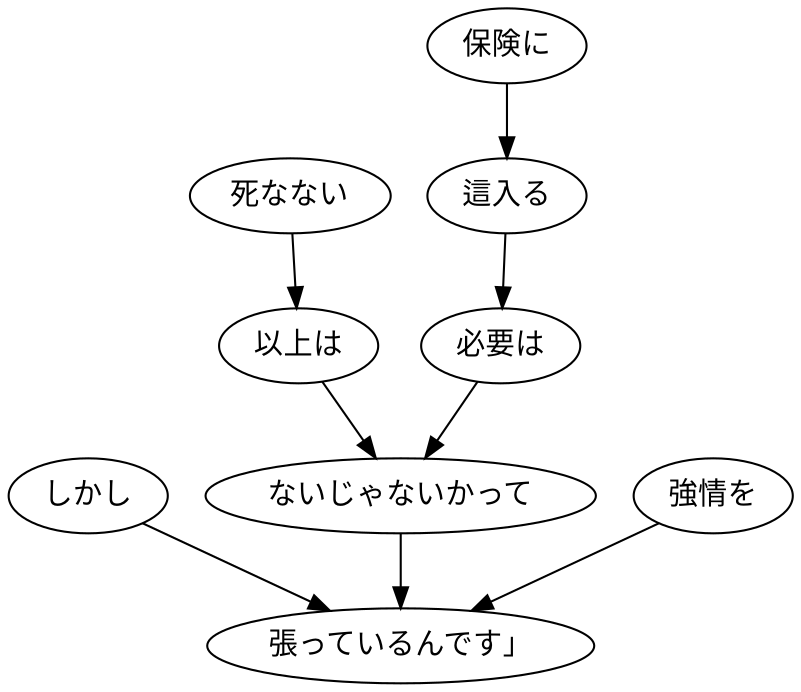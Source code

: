 digraph graph6749 {
	node0 [label="しかし"];
	node1 [label="死なない"];
	node2 [label="以上は"];
	node3 [label="保険に"];
	node4 [label="這入る"];
	node5 [label="必要は"];
	node6 [label="ないじゃないかって"];
	node7 [label="強情を"];
	node8 [label="張っているんです」"];
	node0 -> node8;
	node1 -> node2;
	node2 -> node6;
	node3 -> node4;
	node4 -> node5;
	node5 -> node6;
	node6 -> node8;
	node7 -> node8;
}
